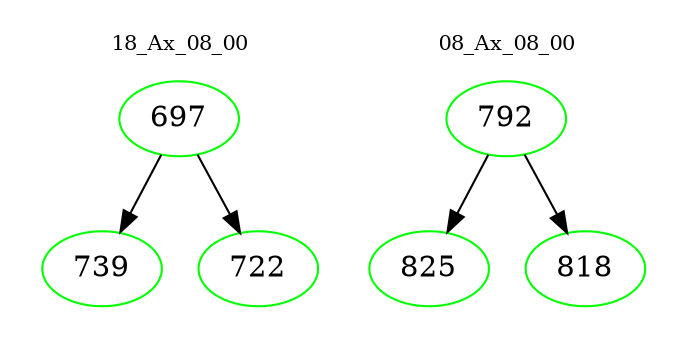 digraph{
subgraph cluster_0 {
color = white
label = "18_Ax_08_00";
fontsize=10;
T0_697 [label="697", color="green"]
T0_697 -> T0_739 [color="black"]
T0_739 [label="739", color="green"]
T0_697 -> T0_722 [color="black"]
T0_722 [label="722", color="green"]
}
subgraph cluster_1 {
color = white
label = "08_Ax_08_00";
fontsize=10;
T1_792 [label="792", color="green"]
T1_792 -> T1_825 [color="black"]
T1_825 [label="825", color="green"]
T1_792 -> T1_818 [color="black"]
T1_818 [label="818", color="green"]
}
}
